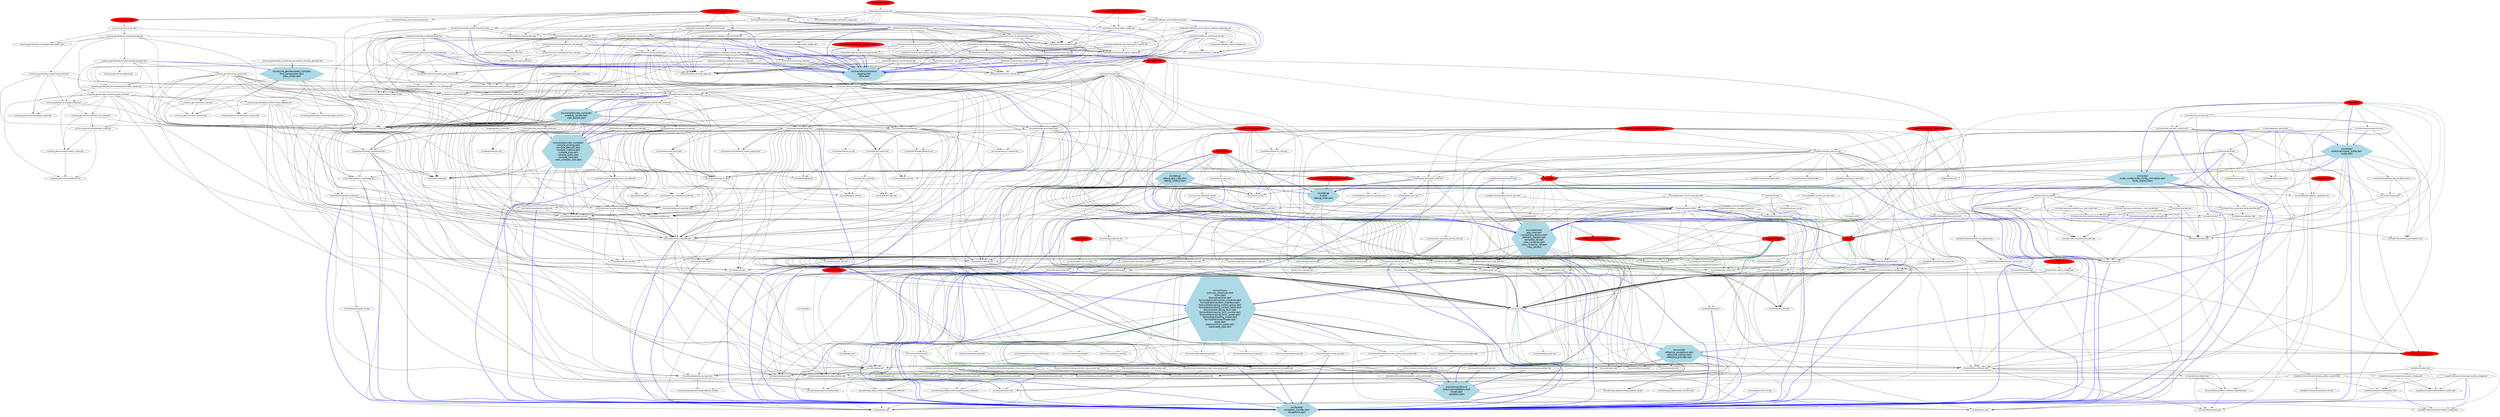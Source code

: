 digraph lib_graph {
  node [fontname=Helvetica];
  edge [fontname=Helvetica, fontcolor=gray];

  "297110876" [label="angular2.dart",style="bold,filled",fontsize="20",color="red"];
  "297110876" -> "376924291" [color="darkgreen",constraint="false"];
  "297110876" -> "c421482259" [color="blue",style="bold"];
  "297110876" -> "654659142" [color="darkgreen"];
  "297110876" -> "463283586" [color="darkgreen"];
  "297110876" -> "827502872" [color="darkgreen"];
  "297110876" -> "825471063" [color="darkgreen"];
  "297110876" -> "490391631" [color="darkgreen"];
  "297110876" -> "923368045" [color="darkgreen"];
  "297110876" -> "518275599" [color="darkgreen"];
  "297110876" -> "626219191" [color="darkgreen"];

  "424501832" [label="common.dart",style="bold,filled",fontsize="20",color="red"];
  "424501832" -> "c421482259" [color="blue",style="bold"];
  "424501832" -> "654659142" [color="darkgreen"];

  "18339857" [label="compiler.dart",style="bold,filled",fontsize="20",color="red"];
  "18339857" -> "1048921964" [color="darkgreen"];
  "18339857" -> "916834426" [color="darkgreen"];
  "18339857" -> "806035729" [color="darkgreen"];

  "376924291" [label="core.dart",style="bold,filled",fontsize="20",color="red"];
  "376924291" -> "490391631" [color="darkgreen"];
  "376924291" -> "619030847" [color="darkgreen"];
  "376924291" -> "172518970" [color="darkgreen"];
  "376924291" -> "923368045" [color="darkgreen"];
  "376924291" -> "749498125" [color="darkgreen"];
  "376924291" -> "632153951" [color="darkgreen"];
  "376924291" -> "169654569" [color="darkgreen"];
  "376924291" -> "84783345" [color="darkgreen"];
  "376924291" -> "135469510" [color="darkgreen"];
  "376924291" -> "647671040" [color="darkgreen"];
  "376924291" -> "74334470" [color="darkgreen"];
  "376924291" -> "970484555" [color="darkgreen"];
  "376924291" -> "1057019524" [color="darkgreen"];
  "376924291" -> "887824506" [color="darkgreen"];
  "376924291" -> "747190681" [color="darkgreen"];

  "913357411" [label="di.dart",style="bold,filled",fontsize="20",color="red"];
  "913357411" -> "827502872" [color="darkgreen"];
  "913357411" -> "20443295" [color="darkgreen"];
  "913357411" -> "632153951" [color="darkgreen"];
  "913357411" -> "84783345" [color="darkgreen"];
  "913357411" -> "1057019524" [color="darkgreen"];
  "913357411" -> "866492431" [color="darkgreen"];
  "913357411" -> "747190681" [color="darkgreen"];

  "340906433" [label="platform/browser.dart",style="bold,filled",fontsize="20",color="red"];
  "340906433" -> "18339857" [constraint="false"];
  "340906433" -> "376924291" [constraint="false"];
  "340906433" -> "490391631" [color="darkgreen"];
  "340906433" -> "632153951";
  "340906433" -> "504677583";
  "340906433" -> "107961682" [color="darkgreen"];
  "340906433" -> "749264171";
  "340906433" -> "207705837";
  "340906433" -> "518275599";

  "924602865" [label="platform/browser_static.dart",style="bold,filled",fontsize="20",color="red"];
  "924602865" -> "376924291" [constraint="false"];
  "924602865" -> "490391631" [color="darkgreen"];
  "924602865" -> "172518970";
  "924602865" -> "632153951";
  "924602865" -> "74334470";
  "924602865" -> "1057019524";
  "924602865" -> "207705837";
  "924602865" -> "518275599";

  "986928587" [label="platform/common.dart",style="bold,filled",fontsize="20",color="red"];
  "986928587" -> "114715333" [color="darkgreen"];

  "731759087" [label="platform/common_dom.dart",style="bold,filled",fontsize="20",color="red"];
  "731759087" -> "320955504" [color="darkgreen"];
  "731759087" -> "518275599" [color="darkgreen"];
  "731759087" -> "626219191" [color="darkgreen"];

  "249687922" [label="platform/testing/browser.dart",style="bold,filled",fontsize="20",color="red"];
  "249687922" -> "340906433" [constraint="false"];
  "249687922" -> "627305770" [constraint="false"];
  "249687922" -> "c361446790" [color="blue",style="bold"];

  "627305770" [label="platform/testing/browser_static.dart",style="bold,filled",fontsize="20",color="red"];
  "627305770" -> "18339857" [constraint="false"];
  "627305770" -> "376924291" [constraint="false"];
  "627305770" -> "986928587" [constraint="false"];
  "627305770" -> "278931602";
  "627305770" -> "927626078";
  "627305770" -> "535074467";
  "627305770" -> "159994850";
  "627305770" -> "430153996";
  "627305770" -> "749264171";
  "627305770" -> "207705837";
  "627305770" -> "518275599";
  "627305770" -> "736505324";
  "627305770" -> "225143272";

  "655877870" [label="reflection.dart",style="bold,filled",fontsize="20",color="red"];
  "655877870" -> "615751414" [color="darkgreen"];
  "655877870" -> "74334470";
  "655877870" -> "504677583";

  "216949219" [label="router.dart",style="bold,filled",fontsize="20",color="red"];
  "216949219" -> "376924291" [color="darkgreen",constraint="false"];
  "216949219" -> "609356775";
  "216949219" -> "c722737283" [color="blue",style="bold"];
  "216949219" -> "912511479" [color="darkgreen"];
  "216949219" -> "565769921" [color="darkgreen"];
  "216949219" -> "608589095" [color="darkgreen"];
  "216949219" -> "972532051" [color="darkgreen"];
  "216949219" -> "337472574" [color="darkgreen"];
  "216949219" -> "c672158225" [color="blue",style="bold"];
  "216949219" -> "447394602" [color="darkgreen"];
  "216949219" -> "69137808" [color="darkgreen"];

  "290950693" [label="router/testing.dart",style="bold,filled",fontsize="20",color="red"];
  "290950693" -> "797187427" [color="darkgreen"];
  "290950693" -> "535074467" [color="darkgreen"];

  "651637903" [label="security.dart",style="bold,filled",fontsize="20",color="red"];
  "651637903" -> "791654326" [color="darkgreen"];
  "651637903" -> "252724893" [color="darkgreen"];

  "415129376" [label="source_gen.dart",style="bold,filled",fontsize="20",color="red"];
  "415129376" -> "974724235" [color="darkgreen"];

  "c421482259" [label="src/common/
common_directives.dart
forms.dart
forms/directives.dart
forms/directives/control_container.dart
forms/directives/form_interface.dart
forms/directives/ng_control_group.dart
forms/directives/ng_control_name.dart
forms/directives/ng_form.dart
forms/directives/ng_form_control.dart
forms/directives/ng_form_model.dart
forms/directives/ng_model.dart
forms/directives/shared.dart
pipes.dart
pipes/common_pipes.dart
pipes/date_pipe.dart",shape="polygon",sides="6",style="bold,filled",fontsize="20",color="lightblue"];
  "c421482259" -> "654659142";

  "654659142" [label="src/common/directives.dart"];
  "654659142" -> "986221540" [color="darkgreen"];
  "654659142" -> "870566371" [color="darkgreen"];
  "654659142" -> "571361507" [color="darkgreen"];
  "654659142" -> "29325311" [color="darkgreen"];
  "654659142" -> "318851621" [color="darkgreen"];
  "654659142" -> "297852628" [color="darkgreen"];
  "654659142" -> "436888062" [color="darkgreen"];

  "986221540" [label="src/common/directives/core_directives.dart"];
  "986221540" -> "870566371";
  "986221540" -> "571361507";
  "986221540" -> "29325311";
  "986221540" -> "318851621";
  "986221540" -> "297852628";
  "986221540" -> "436888062";

  "870566371" [label="src/common/directives/ng_class.dart"];
  "870566371" -> "376924291" [constraint="false"];
  "870566371" -> "684320675";
  "870566371" -> "830786911";

  "571361507" [label="src/common/directives/ng_for.dart"];
  "571361507" -> "376924291" [constraint="false"];
  "571361507" -> "684320675";

  "29325311" [label="src/common/directives/ng_if.dart"];
  "29325311" -> "376924291" [constraint="false"];

  "318851621" [label="src/common/directives/ng_style.dart"];
  "318851621" -> "376924291" [constraint="false"];
  "318851621" -> "830786911";

  "297852628" [label="src/common/directives/ng_switch.dart"];
  "297852628" -> "376924291" [constraint="false"];
  "297852628" -> "468201103";
  "297852628" -> "627879019";

  "436888062" [label="src/common/directives/ng_template_outlet.dart"];
  "436888062" -> "376924291" [constraint="false"];
  "c421482259" -> "559732536" [color="darkgreen"];
  "c421482259" -> "918159544" [color="darkgreen"];
  "c421482259" -> "393299077" [color="darkgreen"];
  "c421482259" -> "399080308" [color="darkgreen"];
  "c421482259" -> "193316994" [color="darkgreen"];
  "c421482259" -> "496912152" [color="darkgreen"];
  "c421482259" -> "123349275";
  "c421482259" -> "261532195" [color="darkgreen"];
  "c421482259" -> "c599268801" [color="blue",style="bold"];
  "c421482259" -> "217579318";
  "c421482259" -> "233527987";

  "559732536" [label="src/common/forms/directives/abstract_control_directive.dart"];
  "559732536" -> "c599268801" [color="blue",style="bold"];

  "918159544" [label="src/common/forms/directives/checkbox_value_accessor.dart"];
  "918159544" -> "376924291" [constraint="false"];
  "918159544" -> "393299077";

  "393299077" [label="src/common/forms/directives/control_value_accessor.dart"];
  "393299077" -> "913357411" [constraint="false"];

  "399080308" [label="src/common/forms/directives/default_value_accessor.dart"];
  "399080308" -> "376924291" [constraint="false"];
  "399080308" -> "393299077";

  "193316994" [label="src/common/forms/directives/ng_control.dart"];
  "193316994" -> "559732536";
  "193316994" -> "393299077";
  "193316994" -> "c599268801" [color="blue",style="bold"];
  "c421482259" -> "376924291" [constraint="false"];
  "c421482259" -> "913357411" [constraint="false"];
  "c421482259" -> "334434919";

  "496912152" [label="src/common/forms/directives/ng_control_status.dart"];
  "496912152" -> "376924291" [constraint="false"];
  "496912152" -> "913357411" [constraint="false"];
  "496912152" -> "193316994";
  "c421482259" -> "c653859099" [color="blue",style="bold"];

  "929954759" [label="src/common/forms/directives/normalize_validator.dart"];
  "929954759" -> "c599268801" [color="blue",style="bold"];

  "233527987" [label="src/common/forms/directives/number_value_accessor.dart"];
  "233527987" -> "376924291" [constraint="false"];
  "233527987" -> "393299077";

  "123349275" [label="src/common/forms/directives/radio_control_value_accessor.dart"];
  "123349275" -> "376924291" [constraint="false"];
  "123349275" -> "913357411" [constraint="false"];
  "123349275" -> "393299077";
  "123349275" -> "193316994";

  "261532195" [label="src/common/forms/directives/select_control_value_accessor.dart"];
  "261532195" -> "376924291" [constraint="false"];
  "261532195" -> "913357411" [constraint="false"];
  "261532195" -> "393299077";
  "261532195" -> "627879019";
  "c421482259" -> "297110876" [constraint="false"];
  "c421482259" -> "929954759";
  "c421482259" -> "627879019";

  "c599268801" [label="src/common/forms/
directives/validators.dart
model.dart
validators.dart",shape="polygon",sides="6",style="bold,filled",fontsize="20",color="lightblue"];
  "c599268801" -> "376924291" [constraint="false"];

  "217579318" [label="src/common/forms/form_builder.dart"];
  "217579318" -> "913357411" [constraint="false"];
  "217579318" -> "c599268801" [color="blue",style="bold"];
  "c599268801" -> "334434919";
  "c599268801" -> "913357411" [constraint="false"];
  "c421482259" -> "833500302" [color="darkgreen"];
  "c421482259" -> "190144004" [color="darkgreen"];
  "c421482259" -> "621027314" [color="darkgreen"];
  "c421482259" -> "509127507" [color="darkgreen"];
  "c421482259" -> "407845826" [color="darkgreen"];
  "c421482259" -> "372945352" [color="darkgreen"];
  "c421482259" -> "170379827" [color="darkgreen"];

  "833500302" [label="src/common/pipes/async_pipe.dart"];
  "833500302" -> "376924291" [constraint="false"];
  "833500302" -> "913357411" [constraint="false"];
  "833500302" -> "715821408";
  "c421482259" -> "715821408";

  "715821408" [label="src/common/pipes/invalid_pipe_argument_exception.dart"];
  "715821408" -> "c653859099" [color="blue",style="bold"];

  "190144004" [label="src/common/pipes/json_pipe.dart"];
  "190144004" -> "913357411" [constraint="false"];

  "621027314" [label="src/common/pipes/lowercase_pipe.dart"];
  "621027314" -> "913357411" [constraint="false"];
  "621027314" -> "715821408";

  "509127507" [label="src/common/pipes/number_pipe.dart"];
  "509127507" -> "913357411" [constraint="false"];
  "509127507" -> "715821408";
  "509127507" -> "c653859099" [color="blue",style="bold"];

  "407845826" [label="src/common/pipes/replace_pipe.dart"];
  "407845826" -> "913357411" [constraint="false"];
  "407845826" -> "715821408";

  "372945352" [label="src/common/pipes/slice_pipe.dart"];
  "372945352" -> "913357411" [constraint="false"];
  "372945352" -> "715821408";

  "170379827" [label="src/common/pipes/uppercase_pipe.dart"];
  "170379827" -> "913357411" [constraint="false"];
  "170379827" -> "715821408";

  "750487869" [label="src/compiler/chars.dart"];

  "803608755" [label="src/compiler/compile_metadata.dart"];
  "803608755" -> "18312096";
  "803608755" -> "579866793";
  "803608755" -> "827502872";
  "803608755" -> "68099265";
  "803608755" -> "996263848";
  "803608755" -> "417628231";
  "803608755" -> "c653859099" [color="blue",style="bold"];

  "1048921964" [label="src/compiler/compiler.dart"];
  "1048921964" -> "803608755" [color="darkgreen"];
  "1048921964" -> "184904962";
  "1048921964" -> "935071371";
  "1048921964" -> "463283586";
  "1048921964" -> "943071157";
  "1048921964" -> "959002059";
  "1048921964" -> "245815942";
  "1048921964" -> "116252819" [color="darkgreen"];
  "1048921964" -> "272535423";
  "1048921964" -> "667896921";
  "1048921964" -> "24167092";
  "1048921964" -> "615680471" [color="darkgreen"];
  "1048921964" -> "253824997";
  "1048921964" -> "916834426" [color="darkgreen"];
  "1048921964" -> "649631662";
  "1048921964" -> "827502872";
  "1048921964" -> "400619376";
  "1048921964" -> "825471063";
  "1048921964" -> "615751414" [color="darkgreen"];
  "1048921964" -> "632153951";
  "1048921964" -> "647671040" [color="darkgreen"];
  "1048921964" -> "627879019";

  "18312096" [label="src/compiler/compiler_utils.dart"];
  "18312096" -> "627879019";

  "184904962" [label="src/compiler/config.dart"];

  "447751776" [label="src/compiler/directive_lifecycle_reflector.dart"];
  "447751776" -> "996263848";
  "447751776" -> "74334470";

  "935071371" [label="src/compiler/directive_normalizer.dart"];
  "935071371" -> "803608755";
  "935071371" -> "370781563";
  "935071371" -> "245815942";
  "935071371" -> "163414243";
  "935071371" -> "243575024";
  "935071371" -> "827502872";
  "935071371" -> "615751414";
  "935071371" -> "632153951";
  "935071371" -> "417628231";
  "935071371" -> "c653859099" [color="blue",style="bold"];

  "463283586" [label="src/compiler/directive_resolver.dart"];
  "463283586" -> "632153951";
  "463283586" -> "84783345";
  "463283586" -> "74334470";
  "463283586" -> "c653859099" [color="blue",style="bold"];

  "633229233" [label="src/compiler/expression_parser/ast.dart"];
  "633229233" -> "803608755";

  "943071157" [label="src/compiler/expression_parser/lexer.dart"];
  "943071157" -> "468201103";
  "943071157" -> "c653859099" [color="blue",style="bold"];

  "959002059" [label="src/compiler/expression_parser/parser.dart"];
  "959002059" -> "803608755";
  "959002059" -> "633229233";
  "959002059" -> "943071157";
  "959002059" -> "468201103";
  "959002059" -> "c653859099" [color="blue",style="bold"];
  "959002059" -> "627879019";

  "370781563" [label="src/compiler/html_ast.dart"];

  "440791371" [label="src/compiler/html_lexer.dart"];
  "440791371" -> "809549162";
  "440791371" -> "548433041";

  "245815942" [label="src/compiler/html_parser.dart"];
  "245815942" -> "370781563";
  "245815942" -> "440791371";
  "245815942" -> "809549162";
  "245815942" -> "548433041";
  "245815942" -> "632153951";

  "809549162" [label="src/compiler/html_tags.dart"];

  "707723048" [label="src/compiler/identifiers.dart"];
  "707723048" -> "803608755";

  "152322514" [label="src/compiler/logging.dart"];

  "116252819" [label="src/compiler/offline_compiler.dart"];
  "116252819" -> "803608755";
  "116252819" -> "18312096";
  "116252819" -> "935071371";
  "116252819" -> "707723048";
  "116252819" -> "497554513";
  "116252819" -> "466968736";
  "116252819" -> "615680471";
  "116252819" -> "253824997";
  "116252819" -> "916834426";
  "116252819" -> "649631662";
  "116252819" -> "400619376";
  "116252819" -> "c653859099" [color="blue",style="bold"];

  "497554513" [label="src/compiler/output/abstract_emitter.dart"];
  "497554513" -> "466968736";
  "497554513" -> "c653859099" [color="blue",style="bold"];

  "807192676" [label="src/compiler/output/dart_emitter.dart"];
  "807192676" -> "803608755";
  "807192676" -> "497554513";
  "807192676" -> "466968736";
  "807192676" -> "180794540";
  "807192676" -> "c653859099" [color="blue",style="bold"];

  "466968736" [label="src/compiler/output/output_ast.dart"];
  "466968736" -> "803608755";

  "180794540" [label="src/compiler/output/path_util.dart"];
  "180794540" -> "c653859099" [color="blue",style="bold"];

  "548433041" [label="src/compiler/parse_util.dart"];

  "272535423" [label="src/compiler/pipe_resolver.dart"];
  "272535423" -> "632153951";
  "272535423" -> "84783345";
  "272535423" -> "74334470";
  "272535423" -> "c653859099" [color="blue",style="bold"];

  "544046020" [label="src/compiler/provider_parser.dart"];
  "544046020" -> "803608755";
  "544046020" -> "707723048";
  "544046020" -> "548433041";
  "544046020" -> "916834426";

  "667896921" [label="src/compiler/schema/dom_element_schema_registry.dart"];
  "667896921" -> "24167092";
  "667896921" -> "632153951";
  "667896921" -> "107961682";

  "24167092" [label="src/compiler/schema/element_schema_registry.dart"];
  "24167092" -> "107961682";

  "579866793" [label="src/compiler/selector.dart"];
  "579866793" -> "c653859099" [color="blue",style="bold"];

  "632781630" [label="src/compiler/shadow_css.dart"];
  "632781630" -> "152322514";

  "615680471" [label="src/compiler/source_module.dart"];

  "253824997" [label="src/compiler/style_compiler.dart"];
  "253824997" -> "803608755";
  "253824997" -> "184904962";
  "253824997" -> "466968736";
  "253824997" -> "632781630";
  "253824997" -> "163414243";
  "253824997" -> "827502872";
  "253824997" -> "632153951";
  "253824997" -> "417628231";

  "163414243" [label="src/compiler/style_url_resolver.dart"];
  "163414243" -> "827502872";

  "916834426" [label="src/compiler/template_ast.dart"];
  "916834426" -> "803608755";
  "916834426" -> "633229233";
  "916834426" -> "806035729";
  "916834426" -> "107961682";

  "649631662" [label="src/compiler/template_parser.dart"];
  "649631662" -> "913357411" [constraint="false"];
  "649631662" -> "750487869";
  "649631662" -> "803608755";
  "649631662" -> "633229233";
  "649631662" -> "959002059";
  "649631662" -> "370781563";
  "649631662" -> "245815942";
  "649631662" -> "809549162";
  "649631662" -> "707723048";
  "649631662" -> "152322514";
  "649631662" -> "548433041";
  "649631662" -> "544046020";
  "649631662" -> "24167092";
  "649631662" -> "579866793";
  "649631662" -> "163414243";
  "649631662" -> "916834426";
  "649631662" -> "243575024";
  "649631662" -> "278931602";
  "649631662" -> "107961682";
  "649631662" -> "c653859099" [color="blue",style="bold"];
  "649631662" -> "627879019";

  "243575024" [label="src/compiler/template_preparser.dart"];
  "243575024" -> "370781563";
  "243575024" -> "809549162";

  "827502872" [label="src/compiler/url_resolver.dart"];
  "827502872" -> "923368045";
  "827502872" -> "632153951";

  "c702284806" [label="src/compiler/view_compiler/
compile_binding.dart
compile_element.dart
compile_method.dart
compile_pipe.dart
compile_query.dart
compile_view.dart
view_compiler_utils.dart",shape="polygon",sides="6",style="bold,filled",fontsize="20",color="lightblue"];
  "c702284806" -> "916834426";
  "c702284806" -> "803608755";
  "c702284806" -> "707723048";
  "c702284806" -> "466968736";
  "c702284806" -> "110474015";
  "c702284806" -> "c653859099" [color="blue",style="bold"];
  "c702284806" -> "184904962";
  "c702284806" -> "1034970103";
  "c702284806" -> "52854144";

  "110474015" [label="src/compiler/view_compiler/constants.dart"];
  "110474015" -> "803608755";
  "110474015" -> "707723048";
  "110474015" -> "466968736";
  "110474015" -> "68099265";
  "110474015" -> "52854144";
  "110474015" -> "417628231";

  "786387519" [label="src/compiler/view_compiler/event_binder.dart"];
  "786387519" -> "803608755";
  "786387519" -> "707723048";
  "786387519" -> "466968736";
  "786387519" -> "916834426";
  "786387519" -> "c702284806" [color="blue",style="bold"];
  "786387519" -> "110474015";
  "786387519" -> "1034970103";
  "786387519" -> "806035729";

  "1034970103" [label="src/compiler/view_compiler/expression_converter.dart"];
  "1034970103" -> "750487869";
  "1034970103" -> "633229233";
  "1034970103" -> "707723048";
  "1034970103" -> "466968736";
  "1034970103" -> "c653859099" [color="blue",style="bold"];

  "255785573" [label="src/compiler/view_compiler/lifecycle_binder.dart"];
  "255785573" -> "803608755";
  "255785573" -> "707723048";
  "255785573" -> "466968736";
  "255785573" -> "916834426";
  "255785573" -> "c702284806" [color="blue",style="bold"];
  "255785573" -> "110474015";
  "255785573" -> "996263848";

  "806035729" [label="src/compiler/view_compiler/parse_utils.dart"];
  "806035729" -> "633229233";
  "806035729" -> "110474015";

  "874332283" [label="src/compiler/view_compiler/perf_profiler.dart"];
  "874332283" -> "707723048";
  "874332283" -> "466968736";
  "874332283" -> "c702284806" [color="blue",style="bold"];
  "874332283" -> "481707547";

  "c1007474104" [label="src/compiler/view_compiler/
property_binder.dart
view_builder.dart",shape="polygon",sides="6",style="bold,filled",fontsize="20",color="lightblue"];
  "c1007474104" -> "803608755";
  "c1007474104" -> "633229233";
  "c1007474104" -> "707723048";
  "c1007474104" -> "466968736";
  "c1007474104" -> "916834426";
  "c1007474104" -> "c702284806" [color="blue",style="bold"];
  "c1007474104" -> "110474015";
  "c1007474104" -> "1034970103";
  "c1007474104" -> "68013407";
  "c1007474104" -> "278931602";
  "c1007474104" -> "52854144";
  "c1007474104" -> "996263848";
  "c1007474104" -> "417628231";
  "c1007474104" -> "107961682";
  "c1007474104" -> "39053137";

  "707705272" [label="src/compiler/view_compiler/view_binder.dart"];
  "707705272" -> "916834426";
  "707705272" -> "c702284806" [color="blue",style="bold"];
  "707705272" -> "786387519";
  "707705272" -> "255785573";
  "707705272" -> "c1007474104" [color="blue",style="bold"];
  "c1007474104" -> "184904962";
  "c1007474104" -> "959002059";
  "c1007474104" -> "544046020";
  "c1007474104" -> "253824997";
  "c1007474104" -> "786387519";
  "c1007474104" -> "806035729";
  "c1007474104" -> "874332283";
  "c1007474104" -> "68099265";

  "400619376" [label="src/compiler/view_compiler/view_compiler.dart"];
  "400619376" -> "803608755";
  "400619376" -> "184904962";
  "400619376" -> "959002059";
  "400619376" -> "707723048";
  "400619376" -> "466968736";
  "400619376" -> "253824997";
  "400619376" -> "916834426";
  "400619376" -> "c702284806" [color="blue",style="bold"];
  "400619376" -> "707705272";
  "400619376" -> "c1007474104" [color="blue",style="bold"];
  "400619376" -> "68099265";
  "400619376" -> "632153951";

  "825471063" [label="src/compiler/view_resolver.dart"];
  "825471063" -> "632153951";
  "825471063" -> "84783345";
  "825471063" -> "74334470";
  "825471063" -> "c653859099" [color="blue",style="bold"];

  "615751414" [label="src/compiler/xhr.dart"];

  "149924559" [label="src/compiler/xhr_mock.dart"];
  "149924559" -> "615751414";
  "149924559" -> "c653859099" [color="blue",style="bold"];

  "490391631" [label="src/core/angular_entrypoint.dart"];

  "619030847" [label="src/core/application_common_providers.dart"];
  "619030847" -> "172518970";
  "619030847" -> "923368045";
  "619030847" -> "632153951";
  "619030847" -> "278931602";
  "619030847" -> "696343209";
  "619030847" -> "653223570";

  "172518970" [label="src/core/application_ref.dart"];
  "172518970" -> "731759087" [constraint="false"];
  "172518970" -> "923368045";
  "172518970" -> "182767878";
  "172518970" -> "68013407";
  "172518970" -> "632153951";
  "172518970" -> "c900858267" [color="blue",style="bold"];
  "172518970" -> "278931602";
  "172518970" -> "696343209";
  "172518970" -> "1057019524";
  "172518970" -> "866492431";
  "172518970" -> "c653859099" [color="blue",style="bold"];
  "172518970" -> "627879019";
  "172518970" -> "759944564";

  "923368045" [label="src/core/application_tokens.dart"];
  "923368045" -> "632153951";

  "749498125" [label="src/core/change_detection.dart"];
  "749498125" -> "68099265" [color="darkgreen"];
  "749498125" -> "42246764" [color="darkgreen"];
  "749498125" -> "684320675" [color="darkgreen"];

  "68099265" [label="src/core/change_detection/change_detection.dart"];
  "68099265" -> "937358506" [color="darkgreen"];
  "68099265" -> "182767878" [color="darkgreen"];
  "68099265" -> "68013407" [color="darkgreen"];
  "68099265" -> "684320675" [color="darkgreen"];
  "68099265" -> "830786911" [color="darkgreen"];
  "68099265" -> "20443295" [color="darkgreen"];

  "937358506" [label="src/core/change_detection/change_detection_util.dart"];
  "937358506" -> "627879019";

  "182767878" [label="src/core/change_detection/change_detector_ref.dart"];

  "42246764" [label="src/core/change_detection/component_state.dart"];

  "68013407" [label="src/core/change_detection/constants.dart"];

  "684320675" [label="src/core/change_detection/differs/default_iterable_differ.dart"];
  "684320675" -> "c653859099" [color="blue",style="bold"];
  "684320675" -> "627879019";

  "830786911" [label="src/core/change_detection/differs/default_keyvalue_differ.dart"];
  "830786911" -> "c653859099" [color="blue",style="bold"];
  "830786911" -> "627879019";

  "20443295" [label="src/core/change_detection/pipe_transform.dart"];

  "632153951" [label="src/core/di.dart"];
  "632153951" -> "468201103" [color="darkgreen"];
  "632153951" -> "297449587" [color="darkgreen"];
  "632153951" -> "18312091" [color="darkgreen"];
  "632153951" -> "629170854" [color="darkgreen"];
  "632153951" -> "c662579172" [color="blue",style="bold"];
  "632153951" -> "1069428260" [color="darkgreen"];

  "468201103" [label="src/core/di/decorators.dart"];

  "297449587" [label="src/core/di/injector.dart"];

  "18312091" [label="src/core/di/opaque_token.dart"];

  "629170854" [label="src/core/di/provider.dart"];

  "c662579172" [label="src/core/di/
reflective_exceptions.dart
reflective_injector.dart
reflective_provider.dart",shape="polygon",sides="6",style="bold,filled",fontsize="20",color="lightblue"];
  "c662579172" -> "468201103";
  "c662579172" -> "629170854";
  "c662579172" -> "1069428260";
  "c662579172" -> "c653859099" [color="blue",style="bold"];
  "c662579172" -> "297449587";

  "1069428260" [label="src/core/di/reflective_key.dart"];
  "c662579172" -> "84783345";
  "c662579172" -> "74334470";
  "c662579172" -> "627879019";

  "169654569" [label="src/core/linker.dart"];
  "169654569" -> "c900858267" [color="blue",style="bold"];
  "169654569" -> "696343209" [color="darkgreen"];
  "169654569" -> "653223570" [color="darkgreen"];
  "169654569" -> "242208331" [color="darkgreen"];
  "169654569" -> "139815702" [color="darkgreen"];
  "169654569" -> "902124901" [color="darkgreen"];

  "c900858267" [label="src/core/linker/
app_view.dart
component_factory.dart
element_injector.dart
template_ref.dart
view_container.dart
view_container_ref.dart
view_ref.dart",shape="polygon",sides="6",style="bold,filled",fontsize="20",color="lightblue"];
  "c900858267" -> "68099265";
  "c900858267" -> "42246764" [color="darkgreen"];
  "c900858267" -> "632153951";
  "c900858267" -> "297449587";
  "c900858267" -> "278931602";
  "c900858267" -> "139815702";
  "c900858267" -> "52854144";
  "c900858267" -> "417628231";
  "c900858267" -> "320955504";
  "c900858267" -> "866492431";
  "c900858267" -> "759944564";

  "278931602" [label="src/core/linker/app_view_utils.dart"];
  "278931602" -> "913357411" [constraint="false"];
  "278931602" -> "923368045";
  "278931602" -> "68099265";
  "278931602" -> "139815702";
  "278931602" -> "417628231";
  "278931602" -> "320955504";
  "278931602" -> "107961682";
  "278931602" -> "627879019";
  "278931602" -> "626219191";
  "c900858267" -> "242208331";
  "c900858267" -> "74334470";

  "696343209" [label="src/core/linker/component_resolver.dart"];
  "696343209" -> "632153951";
  "696343209" -> "c900858267" [color="blue",style="bold"];
  "696343209" -> "74334470";
  "696343209" -> "c653859099" [color="blue",style="bold"];

  "653223570" [label="src/core/linker/dynamic_component_loader.dart"];
  "653223570" -> "632153951";
  "653223570" -> "278931602";
  "653223570" -> "c900858267" [color="blue",style="bold"];
  "653223570" -> "696343209";

  "242208331" [label="src/core/linker/element_ref.dart"];

  "139815702" [label="src/core/linker/exceptions.dart"];
  "139815702" -> "c653859099" [color="blue",style="bold"];

  "902124901" [label="src/core/linker/query_list.dart"];
  "c900858267" -> "c653859099" [color="blue",style="bold"];
  "c900858267" -> "182767878";
  "c900858267" -> "68013407";

  "52854144" [label="src/core/linker/view_type.dart"];

  "84783345" [label="src/core/metadata.dart"];
  "84783345" -> "68099265";
  "84783345" -> "195234204";
  "84783345" -> "996263848" [color="darkgreen"];
  "84783345" -> "417628231";

  "195234204" [label="src/core/metadata/di.dart"];
  "195234204" -> "468201103" [color="darkgreen"];

  "996263848" [label="src/core/metadata/lifecycle_hooks.dart"];
  "996263848" -> "937358506";

  "417628231" [label="src/core/metadata/view.dart"];

  "135469510" [label="src/core/platform_common_providers.dart"];
  "135469510" -> "172518970";
  "135469510" -> "632153951";
  "135469510" -> "74334470";
  "135469510" -> "1057019524";

  "647671040" [label="src/core/platform_directives_and_pipes.dart"];
  "647671040" -> "632153951";

  "957048487" [label="src/core/reflection/platform_reflection_capabilities.dart"];
  "957048487" -> "416156664";

  "74334470" [label="src/core/reflection/reflection.dart"];
  "74334470" -> "957048487";
  "74334470" -> "615049752";
  "74334470" -> "416156664";

  "504677583" [label="src/core/reflection/reflection_capabilities.dart"];
  "504677583" -> "996263848";
  "504677583" -> "957048487";
  "504677583" -> "416156664";

  "615049752" [label="src/core/reflection/reflector.dart"];
  "615049752" -> "957048487";
  "615049752" -> "416156664";

  "416156664" [label="src/core/reflection/types.dart"];

  "970484555" [label="src/core/render.dart"];
  "970484555" -> "320955504" [color="darkgreen"];

  "320955504" [label="src/core/render/api.dart"];
  "320955504" -> "632153951";
  "320955504" -> "417628231";

  "107961682" [label="src/core/security.dart"];

  "1057019524" [label="src/core/testability/testability.dart"];
  "1057019524" -> "632153951";
  "1057019524" -> "866492431";

  "887824506" [label="src/core/zone.dart"];
  "887824506" -> "866492431" [color="darkgreen"];

  "866492431" [label="src/core/zone/ng_zone.dart"];

  "c361446790" [label="src/debug/
by.dart
debug_node.dart",shape="polygon",sides="6",style="bold,filled",fontsize="20",color="lightblue"];

  "c804254910" [label="src/debug/
debug_app_view.dart
debug_context.dart",shape="polygon",sides="6",style="bold,filled",fontsize="20",color="lightblue"];
  "c804254910" -> "68099265";
  "c804254910" -> "632153951";
  "c804254910" -> "297449587";
  "c804254910" -> "c900858267" [color="blue",style="bold"];
  "c804254910" -> "139815702";
  "c804254910" -> "52854144";
  "c804254910" -> "320955504";
  "c804254910" -> "c361446790" [color="blue",style="bold"];
  "c361446790" -> "172518970";
  "c361446790" -> "632153951";
  "c361446790" -> "320955504";
  "c361446790" -> "866492431";

  "481707547" [label="src/debug/profile_keys.dart"];

  "264193744" [label="src/debug/profile_runtime.dart"];
  "264193744" -> "481707547";

  "334434919" [label="src/facade/async.dart"];

  "c653859099" [label="src/facade/
exception_handler.dart
exceptions.dart",shape="polygon",sides="6",style="bold,filled",fontsize="20",color="lightblue"];

  "747190681" [label="src/facade/facade.dart"];
  "747190681" -> "334434919" [color="darkgreen"];
  "747190681" -> "c653859099" [color="blue",style="bold"];

  "627879019" [label="src/facade/lang.dart"];

  "337987188" [label="src/meta.dart"];
  "337987188" -> "646628294" [color="darkgreen"];

  "646628294" [label="src/meta/types.dart"];
  "646628294" -> "84783345";

  "927626078" [label="src/mock/directive_resolver_mock.dart"];
  "927626078" -> "463283586";
  "927626078" -> "632153951";
  "927626078" -> "84783345";

  "797187427" [label="src/mock/location_mock.dart"];
  "797187427" -> "986928587" [constraint="false"];
  "797187427" -> "632153951";
  "797187427" -> "334434919";

  "190903299" [label="src/mock/mock_application_ref.dart"];
  "190903299" -> "172518970";
  "190903299" -> "632153951";
  "190903299" -> "c900858267" [color="blue",style="bold"];
  "190903299" -> "866492431";

  "535074467" [label="src/mock/mock_location_strategy.dart"];
  "535074467" -> "986928587" [constraint="false"];
  "535074467" -> "632153951";
  "535074467" -> "334434919";

  "159994850" [label="src/mock/ng_zone_mock.dart"];
  "159994850" -> "632153951";
  "159994850" -> "866492431";
  "159994850" -> "334434919";

  "430153996" [label="src/mock/view_resolver_mock.dart"];
  "430153996" -> "825471063";
  "430153996" -> "632153951";
  "430153996" -> "84783345";
  "430153996" -> "c653859099" [color="blue",style="bold"];

  "845265701" [label="src/platform/browser/exceptions.dart"];
  "845265701" -> "297110876" [constraint="false"];

  "716843669" [label="src/platform/browser/location/base_href.dart"];

  "983437191" [label="src/platform/browser/location/browser_platform_location.dart"];
  "983437191" -> "468201103";
  "983437191" -> "716843669";
  "983437191" -> "100551032";

  "579469609" [label="src/platform/browser/location/hash_location_strategy.dart"];
  "579469609" -> "913357411" [constraint="false"];
  "579469609" -> "156121528";
  "579469609" -> "1064125141";
  "579469609" -> "100551032";

  "156121528" [label="src/platform/browser/location/location.dart"];
  "156121528" -> "913357411" [constraint="false"];
  "156121528" -> "334434919";
  "156121528" -> "1064125141";

  "1064125141" [label="src/platform/browser/location/location_strategy.dart"];
  "1064125141" -> "913357411" [constraint="false"];

  "565690335" [label="src/platform/browser/location/path_location_strategy.dart"];
  "565690335" -> "913357411" [constraint="false"];
  "565690335" -> "c653859099" [color="blue",style="bold"];
  "565690335" -> "156121528";
  "565690335" -> "1064125141";
  "565690335" -> "100551032";

  "100551032" [label="src/platform/browser/location/platform_location.dart"];

  "231585129" [label="src/platform/browser/testability.dart"];
  "231585129" -> "913357411" [constraint="false"];

  "859276239" [label="src/platform/browser/tools/common_tools.dart"];
  "859276239" -> "172518970";
  "859276239" -> "c900858267" [color="blue",style="bold"];

  "629673085" [label="src/platform/browser/tools/tools.dart"];
  "629673085" -> "c900858267" [color="blue",style="bold"];
  "629673085" -> "859276239";

  "482015815" [label="src/platform/browser/xhr_cache.dart"];
  "482015815" -> "913357411" [constraint="false"];
  "482015815" -> "615751414";
  "482015815" -> "c653859099" [color="blue",style="bold"];

  "749264171" [label="src/platform/browser/xhr_impl.dart"];
  "749264171" -> "913357411" [constraint="false"];
  "749264171" -> "615751414";

  "207705837" [label="src/platform/browser_common.dart"];
  "207705837" -> "424501832" [constraint="false"];
  "207705837" -> "376924291" [constraint="false"];
  "207705837" -> "615751414";
  "207705837" -> "632153951";
  "207705837" -> "1057019524";
  "207705837" -> "845265701";
  "207705837" -> "231585129";
  "207705837" -> "629673085" [color="darkgreen"];
  "207705837" -> "482015815";
  "207705837" -> "518275599" [color="darkgreen"];
  "207705837" -> "755037131";
  "207705837" -> "626219191";
  "207705837" -> "284846552";
  "207705837" -> "1019010345";
  "207705837" -> "791654326";
  "207705837" -> "848312451";

  "518275599" [label="src/platform/dom/dom_tokens.dart"];
  "518275599" -> "632153951";

  "755037131" [label="src/platform/dom/events/dom_events.dart"];
  "755037131" -> "913357411" [constraint="false"];
  "755037131" -> "626219191";

  "626219191" [label="src/platform/dom/events/event_manager.dart"];
  "626219191" -> "632153951";
  "626219191" -> "866492431";
  "626219191" -> "c653859099" [color="blue",style="bold"];

  "450011331" [label="src/platform/dom/events/hammer_common.dart"];
  "450011331" -> "626219191";

  "284846552" [label="src/platform/dom/events/hammer_gestures.dart"];
  "284846552" -> "632153951";
  "284846552" -> "c653859099" [color="blue",style="bold"];
  "284846552" -> "450011331";

  "1019010345" [label="src/platform/dom/events/key_events.dart"];
  "1019010345" -> "632153951";
  "1019010345" -> "626219191";

  "759944564" [label="src/platform/dom/shared_styles_host.dart"];
  "759944564" -> "320955504";

  "114715333" [label="src/platform/location.dart"];
  "114715333" -> "983437191" [color="darkgreen"];
  "114715333" -> "579469609" [color="darkgreen"];
  "114715333" -> "156121528" [color="darkgreen"];
  "114715333" -> "1064125141" [color="darkgreen"];
  "114715333" -> "565690335" [color="darkgreen"];
  "114715333" -> "100551032" [color="darkgreen"];

  "609356775" [label="src/router/directives/router_link.dart"];
  "609356775" -> "376924291" [constraint="false"];
  "609356775" -> "986928587" [constraint="false"];
  "609356775" -> "912511479";
  "609356775" -> "c722737283" [color="blue",style="bold"];

  "c722737283" [label="src/router/
directives/router_outlet.dart
router.dart",shape="polygon",sides="6",style="bold,filled",fontsize="20",color="lightblue"];
  "c722737283" -> "376924291" [constraint="false"];
  "c722737283" -> "334434919";
  "c722737283" -> "912511479";
  "c722737283" -> "565769921";
  "c722737283" -> "608589095";
  "c722737283" -> "343757403";

  "912511479" [label="src/router/instruction.dart"];

  "565769921" [label="src/router/interfaces.dart"];
  "565769921" -> "912511479";

  "608589095" [label="src/router/lifecycle/lifecycle_annotations.dart"];

  "343757403" [label="src/router/lifecycle/route_lifecycle_reflector.dart"];
  "343757403" -> "565769921";
  "343757403" -> "608589095";

  "972532051" [label="src/router/route_config/route_config_decorator.dart"];
  "972532051" -> "337472574";
  "972532051" -> "302663383";

  "c672158225" [label="src/router/
route_config/route_config_normalizer.dart
route_registry.dart",shape="polygon",sides="6",style="bold,filled",fontsize="20",color="lightblue"];
  "c672158225" -> "c653859099" [color="blue",style="bold"];
  "c672158225" -> "972532051";
  "c672158225" -> "337472574";

  "337472574" [label="src/router/route_definition.dart"];
  "c672158225" -> "376924291" [constraint="false"];
  "c672158225" -> "913357411" [constraint="false"];
  "c672158225" -> "912511479";
  "c672158225" -> "31560251";
  "c672158225" -> "28032888";
  "c672158225" -> "550664868";
  "c672158225" -> "452452885";
  "c672158225" -> "801990472";
  "c722737283" -> "913357411" [constraint="false"];
  "c722737283" -> "986928587" [constraint="false"];
  "c722737283" -> "c653859099" [color="blue",style="bold"];
  "c722737283" -> "972532051";
  "c722737283" -> "c672158225" [color="blue",style="bold"];
  "c722737283" -> "801990472";

  "447394602" [label="src/router/router_providers.dart"];
  "447394602" -> "913357411" [constraint="false"];
  "447394602" -> "986928587" [constraint="false"];
  "447394602" -> "983437191";
  "447394602" -> "69137808";

  "69137808" [label="src/router/router_providers_common.dart"];
  "69137808" -> "376924291" [constraint="false"];
  "69137808" -> "986928587" [constraint="false"];
  "69137808" -> "c653859099" [color="blue",style="bold"];
  "69137808" -> "c672158225" [color="blue",style="bold"];
  "69137808" -> "c722737283" [color="blue",style="bold"];

  "555063460" [label="src/router/rules/route_handlers/async_route_handler.dart"];
  "555063460" -> "912511479";
  "555063460" -> "81303174";

  "81303174" [label="src/router/rules/route_handlers/route_handler.dart"];
  "81303174" -> "912511479";

  "766721189" [label="src/router/rules/route_handlers/sync_route_handler.dart"];
  "766721189" -> "912511479";
  "766721189" -> "81303174";

  "395367059" [label="src/router/rules/route_paths/param_route_path.dart"];
  "395367059" -> "c653859099" [color="blue",style="bold"];
  "395367059" -> "31560251";
  "395367059" -> "452452885";
  "395367059" -> "801990472";

  "302663383" [label="src/router/rules/route_paths/regex_route_path.dart"];
  "302663383" -> "31560251";
  "302663383" -> "452452885";

  "31560251" [label="src/router/rules/route_paths/route_path.dart"];
  "31560251" -> "452452885";

  "28032888" [label="src/router/rules/rule_set.dart"];
  "28032888" -> "c653859099" [color="blue",style="bold"];
  "28032888" -> "912511479";
  "28032888" -> "972532051";
  "28032888" -> "555063460";
  "28032888" -> "766721189";
  "28032888" -> "395367059";
  "28032888" -> "302663383";
  "28032888" -> "31560251";
  "28032888" -> "550664868";
  "28032888" -> "452452885";

  "550664868" [label="src/router/rules/rules.dart"];
  "550664868" -> "c653859099" [color="blue",style="bold"];
  "550664868" -> "912511479";
  "550664868" -> "81303174";
  "550664868" -> "31560251";
  "550664868" -> "452452885";

  "452452885" [label="src/router/url_parser.dart"];
  "452452885" -> "c653859099" [color="blue",style="bold"];

  "801990472" [label="src/router/utils.dart"];
  "801990472" -> "c900858267" [color="blue",style="bold"];
  "801990472" -> "74334470";
  "801990472" -> "608589095";

  "791654326" [label="src/security/dom_sanitization_service.dart"];
  "791654326" -> "107961682";

  "848312451" [label="src/security/dom_sanitization_service_impl.dart"];
  "848312451" -> "632153951";
  "848312451" -> "107961682";
  "848312451" -> "791654326";
  "848312451" -> "877270655";
  "848312451" -> "315316024";
  "848312451" -> "172168138";

  "877270655" [label="src/security/html_sanitizer.dart"];

  "252724893" [label="src/security/safe_inner_html.dart"];
  "252724893" -> "297110876" [constraint="false"];
  "252724893" -> "651637903" [constraint="false"];

  "315316024" [label="src/security/style_sanitizer.dart"];
  "315316024" -> "172168138";

  "172168138" [label="src/security/url_sanitizer.dart"];

  "356662272" [label="src/source_gen/common/annotation_matcher.dart"];
  "356662272" -> "84783345";

  "214966744" [label="src/source_gen/common/annotation_model.dart"];
  "214966744" -> "193598080";

  "625884144" [label="src/source_gen/common/logging.dart"];

  "407909129" [label="src/source_gen/common/namespace_model.dart"];

  "971230709" [label="src/source_gen/common/ng_compiler.dart"];
  "971230709" -> "184904962";
  "971230709" -> "935071371";
  "971230709" -> "943071157";
  "971230709" -> "959002059";
  "971230709" -> "245815942";
  "971230709" -> "116252819";
  "971230709" -> "807192676";
  "971230709" -> "667896921";
  "971230709" -> "253824997";
  "971230709" -> "649631662";
  "971230709" -> "827502872";
  "971230709" -> "400619376";
  "971230709" -> "712835814";

  "796691561" [label="src/source_gen/common/ng_deps_model.dart"];
  "796691561" -> "407909129";
  "796691561" -> "306990014";
  "796691561" -> "39053137";

  "30929585" [label="src/source_gen/common/parameter_model.dart"];
  "30929585" -> "214966744";
  "30929585" -> "193598080";

  "193598080" [label="src/source_gen/common/references.dart"];

  "306990014" [label="src/source_gen/common/reflection_info_model.dart"];
  "306990014" -> "214966744";
  "306990014" -> "30929585";
  "306990014" -> "39053137";

  "921843339" [label="src/source_gen/common/url_resolver.dart"];

  "712835814" [label="src/source_gen/common/xhr_impl.dart"];
  "712835814" -> "615751414";
  "712835814" -> "921843339";

  "974724235" [label="src/source_gen/source_gen.dart"];
  "974724235" -> "891397455";
  "974724235" -> "204680959";
  "974724235" -> "39053137";

  "251827573" [label="src/source_gen/template_compiler/code_builder.dart"];
  "251827573" -> "407909129";
  "251827573" -> "796691561";
  "251827573" -> "431760600";
  "251827573" -> "39053137";

  "1050242966" [label="src/source_gen/template_compiler/compile_metadata.dart"];
  "1050242966" -> "803608755";
  "1050242966" -> "466968736";
  "1050242966" -> "632153951";
  "1050242966" -> "468201103";
  "1050242966" -> "84783345";
  "1050242966" -> "356662272";
  "1050242966" -> "921843339";
  "1050242966" -> "564445481";

  "564445481" [label="src/source_gen/template_compiler/dart_object_utils.dart"];

  "c985656635" [label="src/source_gen/template_compiler/
find_components.dart
pipe_visitor.dart",shape="polygon",sides="6",style="bold,filled",fontsize="20",color="lightblue"];
  "c985656635" -> "803608755";
  "c985656635" -> "116252819";
  "c985656635" -> "68013407";
  "c985656635" -> "84783345";
  "c985656635" -> "996263848";
  "c985656635" -> "356662272";
  "c985656635" -> "921843339";
  "c985656635" -> "1050242966";
  "c985656635" -> "564445481";

  "891397455" [label="src/source_gen/template_compiler/generator.dart"];
  "891397455" -> "184904962";
  "891397455" -> "152322514";
  "891397455" -> "921843339";
  "891397455" -> "251827573";
  "891397455" -> "204680959";
  "891397455" -> "82430668";
  "891397455" -> "903905158";

  "204680959" [label="src/source_gen/template_compiler/generator_options.dart"];

  "1059755984" [label="src/source_gen/template_compiler/ng_deps_visitor.dart"];
  "1059755984" -> "803608755";
  "1059755984" -> "84783345";
  "1059755984" -> "356662272";
  "1059755984" -> "214966744";
  "1059755984" -> "407909129";
  "1059755984" -> "796691561";
  "1059755984" -> "30929585";
  "1059755984" -> "193598080";
  "1059755984" -> "306990014";
  "1059755984" -> "1050242966";
  "1059755984" -> "39053137";

  "431760600" [label="src/source_gen/template_compiler/template_compiler_outputs.dart"];
  "431760600" -> "615680471";
  "431760600" -> "796691561";

  "82430668" [label="src/source_gen/template_compiler/template_processor.dart"];
  "82430668" -> "184904962";
  "82430668" -> "116252819";
  "82430668" -> "625884144";
  "82430668" -> "971230709";
  "82430668" -> "c985656635" [color="blue",style="bold"];
  "82430668" -> "1059755984";
  "82430668" -> "431760600";

  "254302235" [label="src/source_gen/template_compiler/testing/component_extractor_generator.dart"];
  "254302235" -> "c985656635" [color="blue",style="bold"];

  "655886795" [label="src/testing/angular2_testing.dart"];
  "655886795" -> "297110876" [constraint="false"];
  "655886795" -> "249687922" [constraint="false"];
  "655886795" -> "c662579172" [color="blue",style="bold"];
  "655886795" -> "74334470";
  "655886795" -> "504677583";
  "655886795" -> "917045241";
  "655886795" -> "490155901";

  "841793327" [label="src/testing/benchmark_util.dart"];
  "841793327" -> "c653859099" [color="blue",style="bold"];

  "590059673" [label="src/testing/fake_async.dart"];
  "590059673" -> "c653859099" [color="blue",style="bold"];
  "590059673" -> "793043441";

  "917045241" [label="src/testing/internal.dart"];
  "917045241" -> "376924291" [constraint="false"];
  "917045241" -> "913357411" [constraint="false"];
  "917045241" -> "249687922" [constraint="false"];
  "917045241" -> "278931602";
  "917045241" -> "74334470";
  "917045241" -> "504677583";
  "917045241" -> "c361446790" [color="blue",style="bold"];
  "917045241" -> "590059673" [color="darkgreen"];
  "917045241" -> "490155901";
  "917045241" -> "971367232" [color="darkgreen"];
  "917045241" -> "736505324" [color="darkgreen"];
  "917045241" -> "225143272" [color="darkgreen"];

  "490155901" [label="src/testing/internal_injector.dart"];
  "490155901" -> "913357411" [constraint="false"];

  "971367232" [label="src/testing/matchers.dart"];

  "736505324" [label="src/testing/test_component_builder.dart"];
  "736505324" -> "18339857" [constraint="false"];
  "736505324" -> "376924291" [constraint="false"];
  "736505324" -> "913357411" [constraint="false"];
  "736505324" -> "731759087" [constraint="false"];
  "736505324" -> "278931602";
  "736505324" -> "c361446790" [color="blue",style="bold"];
  "736505324" -> "518275599";
  "736505324" -> "759944564";
  "736505324" -> "590059673";

  "793043441" [label="src/testing/test_injector.dart"];
  "793043441" -> "376924291" [constraint="false"];
  "793043441" -> "c653859099" [color="blue",style="bold"];

  "225143272" [label="src/testing/utils.dart"];
  "225143272" -> "913357411" [constraint="false"];

  "799030721" [label="src/transform/asset_consumer/transformer.dart"];
  "799030721" -> "39053137";

  "600929574" [label="src/transform/common/annotation_matcher.dart"];
  "600929574" -> "686969445";

  "563731233" [label="src/transform/common/asset_reader.dart"];

  "247229970" [label="src/transform/common/async_string_writer.dart"];

  "686969445" [label="src/transform/common/class_matcher_base.dart"];
  "686969445" -> "c441433410" [color="blue",style="bold"];
  "686969445" -> "773443401";

  "1034973697" [label="src/transform/common/code/annotation_code.dart"];
  "1034973697" -> "298612607";
  "1034973697" -> "774268620";

  "298612607" [label="src/transform/common/code/constify.dart"];

  "203417870" [label="src/transform/common/code/import_export_code.dart"];
  "203417870" -> "27619971";
  "203417870" -> "34025253";
  "203417870" -> "39053137";

  "921077391" [label="src/transform/common/code/ng_deps_code.dart"];
  "921077391" -> "600929574";
  "921077391" -> "1034973697";
  "921077391" -> "203417870";
  "921077391" -> "176070630";
  "921077391" -> "297938435";
  "921077391" -> "34025253";
  "921077391" -> "780609116";
  "921077391" -> "39053137";
  "921077391" -> "773443401";

  "176070630" [label="src/transform/common/code/parameter_code.dart"];
  "176070630" -> "298612607";
  "176070630" -> "c441433410" [color="blue",style="bold"];
  "176070630" -> "443147442";

  "297938435" [label="src/transform/common/code/reflection_info_code.dart"];
  "297938435" -> "600929574";
  "297938435" -> "1034973697";
  "297938435" -> "176070630";
  "297938435" -> "c441433410" [color="blue",style="bold"];
  "297938435" -> "614112081";
  "297938435" -> "39053137";

  "239708235" [label="src/transform/common/eager_transformer_wrapper.dart"];

  "150248939" [label="src/transform/common/formatter.dart"];

  "1051090288" [label="src/transform/common/interface_matcher.dart"];
  "1051090288" -> "686969445";

  "c441433410" [label="src/transform/common/
logging.dart
zone.dart",shape="polygon",sides="6",style="bold,filled",fontsize="20",color="lightblue"];

  "27619971" [label="src/transform/common/mirror_matcher.dart"];
  "27619971" -> "39053137";

  "445824433" [label="src/transform/common/mirror_mode.dart"];

  "774268620" [label="src/transform/common/model/annotation_model.pb.dart"];

  "34025253" [label="src/transform/common/model/import_export_model.pb.dart"];

  "780609116" [label="src/transform/common/model/ng_deps_model.pb.dart"];
  "780609116" -> "34025253";
  "780609116" -> "614112081";

  "443147442" [label="src/transform/common/model/parameter_model.pb.dart"];

  "614112081" [label="src/transform/common/model/reflection_info_model.pb.dart"];
  "614112081" -> "774268620";
  "614112081" -> "443147442";

  "744849735" [label="src/transform/common/naive_eval.dart"];

  "39053137" [label="src/transform/common/names.dart"];

  "940133148" [label="src/transform/common/ng_compiler.dart"];
  "940133148" -> "184904962";
  "940133148" -> "935071371";
  "940133148" -> "943071157";
  "940133148" -> "959002059";
  "940133148" -> "245815942";
  "940133148" -> "116252819";
  "940133148" -> "807192676";
  "940133148" -> "667896921";
  "940133148" -> "253824997";
  "940133148" -> "649631662";
  "940133148" -> "400619376";
  "940133148" -> "563731233";
  "940133148" -> "773443401";
  "940133148" -> "107530382";

  "362400388" [label="src/transform/common/ng_meta.dart"];
  "362400388" -> "803608755";
  "362400388" -> "c441433410" [color="blue",style="bold"];
  "362400388" -> "780609116";
  "362400388" -> "773443401";

  "903905158" [label="src/transform/common/options.dart"];
  "903905158" -> "600929574";
  "903905158" -> "445824433";

  "578739662" [label="src/transform/common/options_reader.dart"];
  "578739662" -> "600929574";
  "578739662" -> "445824433";
  "578739662" -> "903905158";
  "578739662" -> "773443401";

  "218796733" [label="src/transform/common/type_metadata_reader.dart"];
  "218796733" -> "803608755";
  "218796733" -> "116252819";
  "218796733" -> "68099265";
  "218796733" -> "996263848";
  "218796733" -> "417628231";
  "218796733" -> "600929574";
  "218796733" -> "1051090288";
  "218796733" -> "c441433410" [color="blue",style="bold"];
  "218796733" -> "744849735";
  "218796733" -> "773443401";

  "773443401" [label="src/transform/common/url_resolver.dart"];
  "773443401" -> "827502872" [color="darkgreen"];

  "107530382" [label="src/transform/common/xhr_impl.dart"];
  "107530382" -> "615751414";
  "107530382" -> "563731233";
  "107530382" -> "c441433410" [color="blue",style="bold"];
  "107530382" -> "773443401";
  "c441433410" -> "116252819";

  "518524038" [label="src/transform/deferred_rewriter/rewriter.dart"];
  "518524038" -> "563731233";
  "518524038" -> "c441433410" [color="blue",style="bold"];
  "518524038" -> "39053137";
  "518524038" -> "773443401";

  "549153112" [label="src/transform/deferred_rewriter/transformer.dart"];
  "549153112" -> "563731233";
  "549153112" -> "39053137";
  "549153112" -> "c441433410" [color="blue",style="bold"];
  "549153112" -> "518524038";

  "446629578" [label="src/transform/directive_metadata_linker/ng_deps_linker.dart"];
  "446629578" -> "18339857" [constraint="false"];
  "446629578" -> "563731233";
  "446629578" -> "c441433410" [color="blue",style="bold"];
  "446629578" -> "34025253";
  "446629578" -> "780609116";
  "446629578" -> "39053137";
  "446629578" -> "773443401";

  "389818899" [label="src/transform/directive_metadata_linker/ng_meta_linker.dart"];
  "389818899" -> "803608755";
  "389818899" -> "563731233";
  "389818899" -> "c441433410" [color="blue",style="bold"];
  "389818899" -> "39053137";
  "389818899" -> "362400388";
  "389818899" -> "773443401";
  "389818899" -> "446629578";

  "726857384" [label="src/transform/directive_metadata_linker/transformer.dart"];
  "726857384" -> "563731233";
  "726857384" -> "c441433410" [color="blue",style="bold"];
  "726857384" -> "39053137";
  "726857384" -> "362400388";
  "726857384" -> "903905158";
  "726857384" -> "389818899";

  "617148396" [label="src/transform/directive_processor/deferred_import_validator.dart"];
  "617148396" -> "c441433410" [color="blue",style="bold"];

  "1023824316" [label="src/transform/directive_processor/inliner.dart"];
  "1023824316" -> "563731233";
  "1023824316" -> "247229970";
  "1023824316" -> "c441433410" [color="blue",style="bold"];
  "1023824316" -> "773443401";

  "408214839" [label="src/transform/directive_processor/rewriter.dart"];
  "408214839" -> "803608755";
  "408214839" -> "184904962";
  "408214839" -> "116252819";
  "408214839" -> "600929574";
  "408214839" -> "563731233";
  "408214839" -> "921077391";
  "408214839" -> "1051090288";
  "408214839" -> "c441433410" [color="blue",style="bold"];
  "408214839" -> "940133148";
  "408214839" -> "362400388";
  "408214839" -> "903905158";
  "408214839" -> "218796733";
  "408214839" -> "773443401";
  "408214839" -> "617148396";
  "408214839" -> "1023824316";

  "471057622" [label="src/transform/directive_processor/transformer.dart"];
  "471057622" -> "563731233";
  "471057622" -> "39053137";
  "471057622" -> "903905158";
  "471057622" -> "c441433410" [color="blue",style="bold"];
  "471057622" -> "408214839";

  "744112458" [label="src/transform/inliner_for_test/transformer.dart"];
  "744112458" -> "615751414";
  "744112458" -> "600929574";
  "744112458" -> "563731233";
  "744112458" -> "247229970";
  "744112458" -> "744849735";
  "744112458" -> "903905158";
  "744112458" -> "773443401";
  "744112458" -> "107530382";
  "744112458" -> "c441433410" [color="blue",style="bold"];
  "744112458" -> "1023824316";

  "936959484" [label="src/transform/reflection_remover/codegen.dart"];
  "936959484" -> "39053137";

  "914646076" [label="src/transform/reflection_remover/entrypoint_matcher.dart"];
  "914646076" -> "600929574";
  "914646076" -> "744849735";

  "699054084" [label="src/transform/reflection_remover/remove_reflection_capabilities.dart"];
  "699054084" -> "600929574";
  "699054084" -> "563731233";
  "699054084" -> "445824433";
  "699054084" -> "936959484";
  "699054084" -> "914646076";
  "699054084" -> "910114783";

  "910114783" [label="src/transform/reflection_remover/rewriter.dart"];
  "910114783" -> "c441433410" [color="blue",style="bold"];
  "910114783" -> "27619971";
  "910114783" -> "445824433";
  "910114783" -> "39053137";
  "910114783" -> "936959484";
  "910114783" -> "914646076";

  "125249146" [label="src/transform/reflection_remover/transformer.dart"];
  "125249146" -> "563731233";
  "125249146" -> "445824433";
  "125249146" -> "39053137";
  "125249146" -> "903905158";
  "125249146" -> "578739662";
  "125249146" -> "c441433410" [color="blue",style="bold"];
  "125249146" -> "699054084";

  "715460934" [label="src/transform/stylesheet_compiler/processor.dart"];
  "715460934" -> "184904962";
  "715460934" -> "615680471";
  "715460934" -> "563731233";
  "715460934" -> "c441433410" [color="blue",style="bold"];
  "715460934" -> "39053137";
  "715460934" -> "940133148";
  "715460934" -> "903905158";

  "571403055" [label="src/transform/stylesheet_compiler/transformer.dart"];
  "571403055" -> "563731233";
  "571403055" -> "39053137";
  "571403055" -> "903905158";
  "571403055" -> "c441433410" [color="blue",style="bold"];
  "571403055" -> "715460934";

  "1030756668" [label="src/transform/template_compiler/compile_data_creator.dart"];
  "1030756668" -> "803608755";
  "1030756668" -> "116252819";
  "1030756668" -> "563731233";
  "1030756668" -> "c441433410" [color="blue",style="bold"];
  "1030756668" -> "780609116";
  "1030756668" -> "614112081";
  "1030756668" -> "39053137";
  "1030756668" -> "362400388";
  "1030756668" -> "773443401";

  "956358681" [label="src/transform/template_compiler/generator.dart"];
  "956358681" -> "184904962";
  "956358681" -> "615680471";
  "956358681" -> "563731233";
  "956358681" -> "c441433410" [color="blue",style="bold"];
  "956358681" -> "774268620";
  "956358681" -> "780609116";
  "956358681" -> "39053137";
  "956358681" -> "940133148";
  "956358681" -> "903905158";
  "956358681" -> "1030756668";

  "655401555" [label="src/transform/template_compiler/transformer.dart"];
  "655401555" -> "615680471";
  "655401555" -> "563731233";
  "655401555" -> "921077391";
  "655401555" -> "150248939";
  "655401555" -> "780609116";
  "655401555" -> "39053137";
  "655401555" -> "903905158";
  "655401555" -> "c441433410" [color="blue",style="bold"];
  "655401555" -> "956358681";

  "874415109" [label="src/transform/transformer.dart"];
  "874415109" -> "415129376" [constraint="false"];
  "874415109" -> "239708235";
  "874415109" -> "150248939";
  "874415109" -> "903905158";
  "874415109" -> "578739662";
  "874415109" -> "549153112";
  "874415109" -> "726857384";
  "874415109" -> "471057622";
  "874415109" -> "744112458";
  "874415109" -> "125249146";
  "874415109" -> "571403055";
  "874415109" -> "655401555";

  "996020433" [label="testing.dart",style="bold,filled",fontsize="20",color="red"];
  "996020433" -> "149924559" [color="darkgreen"];
  "996020433" -> "749498125";
  "996020433" -> "c900858267" [color="blue",style="bold"];
  "996020433" -> "c804254910" [color="blue",style="bold"];
  "996020433" -> "c361446790" [color="blue",style="bold"];
  "996020433" -> "927626078" [color="darkgreen"];
  "996020433" -> "190903299" [color="darkgreen"];
  "996020433" -> "159994850" [color="darkgreen"];
  "996020433" -> "430153996" [color="darkgreen"];
  "996020433" -> "590059673" [color="darkgreen"];
  "996020433" -> "736505324" [color="darkgreen"];
  "996020433" -> "793043441" [color="darkgreen"];

  "362825614" [label="transform/codegen.dart",style="bold,filled",fontsize="20",color="red"];
  "362825614" -> "415129376" [constraint="false"];
  "362825614" -> "799030721";
  "362825614" -> "239708235";
  "362825614" -> "150248939";
  "362825614" -> "903905158";
  "362825614" -> "578739662";
  "362825614" -> "726857384";
  "362825614" -> "471057622";
  "362825614" -> "744112458";
  "362825614" -> "571403055";
  "362825614" -> "655401555";

  "1043957984" [label="transform/deferred_rewriter.dart",style="bold,filled",fontsize="20",color="red"];
  "1043957984" -> "549153112";

  "768338483" [label="transform/reflection_remover.dart",style="bold,filled",fontsize="20",color="red"];
  "768338483" -> "903905158";
  "768338483" -> "578739662";
  "768338483" -> "125249146";

  "419382871" [label="transformer.dart",style="bold,filled",fontsize="20",color="red"];
  "419382871" -> "874415109" [color="darkgreen"];
}

